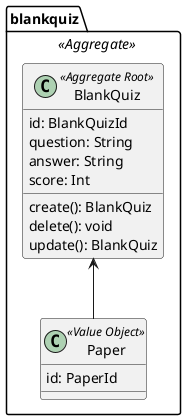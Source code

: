 @startuml

package blankquiz <<Aggregate>> {
    class BlankQuiz <<Aggregate Root>> {
        id: BlankQuizId
        question: String
        answer: String
        score: Int
        create(): BlankQuiz
        delete(): void
        update(): BlankQuiz
    }

    BlankQuiz <-- Paper

    class Paper <<Value Object>> {
        id: PaperId
    }
}

@enduml
